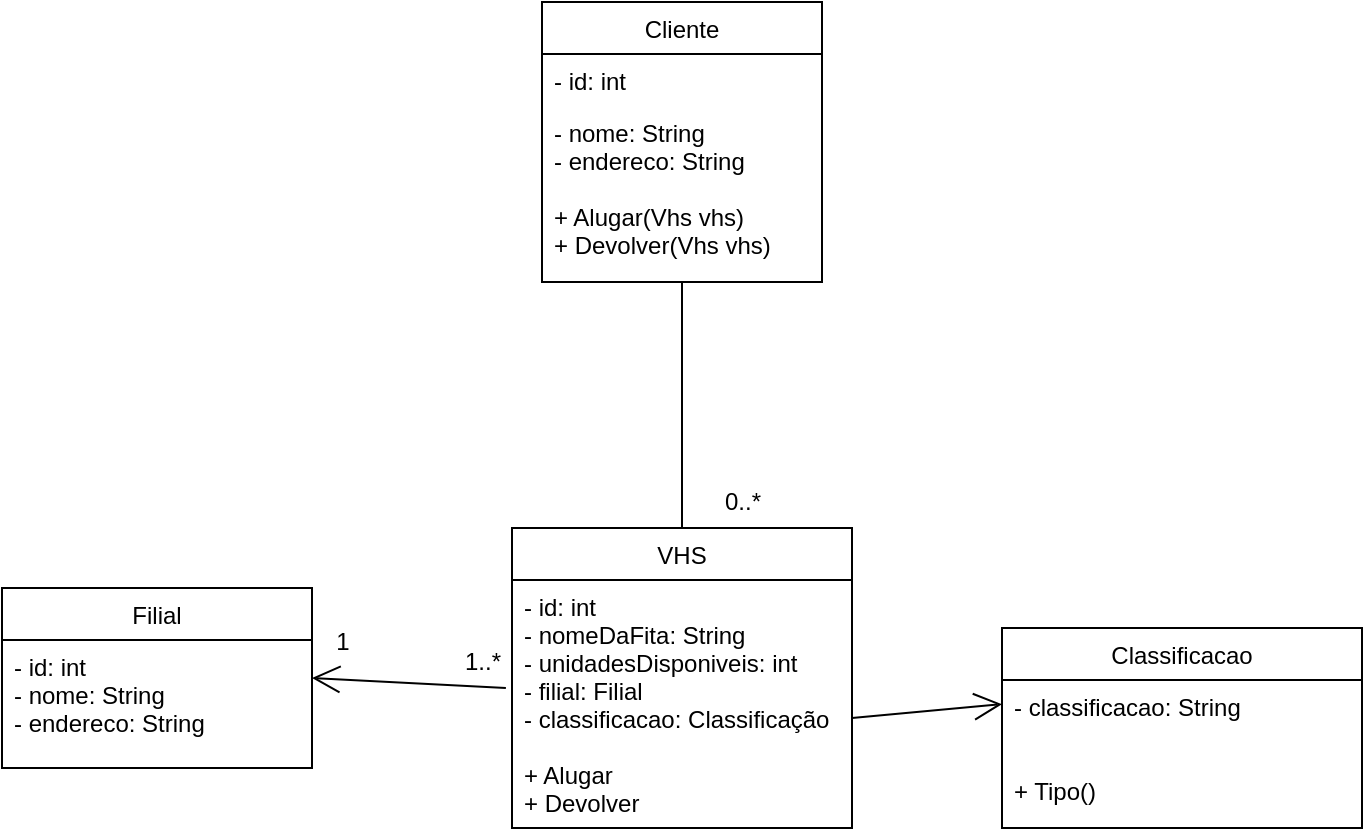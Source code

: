 <mxfile version="19.0.3" type="device"><diagram name="Page-1" id="e7e014a7-5840-1c2e-5031-d8a46d1fe8dd"><mxGraphModel dx="1018" dy="672" grid="1" gridSize="10" guides="1" tooltips="1" connect="1" arrows="1" fold="1" page="1" pageScale="1" pageWidth="1169" pageHeight="826" background="none" math="0" shadow="0"><root><mxCell id="0"/><mxCell id="1" parent="0"/><mxCell id="4XR5f-xG4OM3OZlN-Pbq-70" style="edgeStyle=orthogonalEdgeStyle;rounded=0;orthogonalLoop=1;jettySize=auto;html=1;endArrow=none;endFill=0;entryX=0.5;entryY=0;entryDx=0;entryDy=0;" parent="1" source="4XR5f-xG4OM3OZlN-Pbq-43" target="Ph4P2SBfxfUa0X_EmkRq-12" edge="1"><mxGeometry relative="1" as="geometry"><mxPoint x="390" y="350" as="targetPoint"/></mxGeometry></mxCell><mxCell id="4XR5f-xG4OM3OZlN-Pbq-43" value="Cliente" style="swimlane;fontStyle=0;childLayout=stackLayout;horizontal=1;startSize=26;fillColor=none;horizontalStack=0;resizeParent=1;resizeParentMax=0;resizeLast=0;collapsible=1;marginBottom=0;" parent="1" vertex="1"><mxGeometry x="290" y="150" width="140" height="140" as="geometry"/></mxCell><mxCell id="4XR5f-xG4OM3OZlN-Pbq-44" value="- id: int" style="text;strokeColor=none;fillColor=none;align=left;verticalAlign=top;spacingLeft=4;spacingRight=4;overflow=hidden;rotatable=0;points=[[0,0.5],[1,0.5]];portConstraint=eastwest;" parent="4XR5f-xG4OM3OZlN-Pbq-43" vertex="1"><mxGeometry y="26" width="140" height="26" as="geometry"/></mxCell><mxCell id="4XR5f-xG4OM3OZlN-Pbq-45" value="- nome: String&#10;- endereco: String&#10;&#10;+ Alugar(Vhs vhs)&#10;+ Devolver(Vhs vhs)" style="text;strokeColor=none;fillColor=none;align=left;verticalAlign=top;spacingLeft=4;spacingRight=4;overflow=hidden;rotatable=0;points=[[0,0.5],[1,0.5]];portConstraint=eastwest;" parent="4XR5f-xG4OM3OZlN-Pbq-43" vertex="1"><mxGeometry y="52" width="140" height="88" as="geometry"/></mxCell><mxCell id="4XR5f-xG4OM3OZlN-Pbq-47" value="Filial" style="swimlane;fontStyle=0;childLayout=stackLayout;horizontal=1;startSize=26;fillColor=none;horizontalStack=0;resizeParent=1;resizeParentMax=0;resizeLast=0;collapsible=1;marginBottom=0;" parent="1" vertex="1"><mxGeometry x="20" y="443" width="155" height="90" as="geometry"/></mxCell><mxCell id="4XR5f-xG4OM3OZlN-Pbq-49" value="- id: int&#10;- nome: String&#10;- endereco: String&#10;&#10;" style="text;strokeColor=none;fillColor=none;align=left;verticalAlign=top;spacingLeft=4;spacingRight=4;overflow=hidden;rotatable=0;points=[[0,0.5],[1,0.5]];portConstraint=eastwest;" parent="4XR5f-xG4OM3OZlN-Pbq-47" vertex="1"><mxGeometry y="26" width="155" height="64" as="geometry"/></mxCell><mxCell id="4XR5f-xG4OM3OZlN-Pbq-55" value="Classificacao" style="swimlane;fontStyle=0;childLayout=stackLayout;horizontal=1;startSize=26;fillColor=none;horizontalStack=0;resizeParent=1;resizeParentMax=0;resizeLast=0;collapsible=1;marginBottom=0;" parent="1" vertex="1"><mxGeometry x="520" y="463" width="180" height="100" as="geometry"/></mxCell><mxCell id="Ph4P2SBfxfUa0X_EmkRq-17" value="- classificacao: String&#10;&#10;&#10;+ Tipo()" style="text;strokeColor=none;fillColor=none;align=left;verticalAlign=top;spacingLeft=4;spacingRight=4;overflow=hidden;rotatable=0;points=[[0,0.5],[1,0.5]];portConstraint=eastwest;" parent="4XR5f-xG4OM3OZlN-Pbq-55" vertex="1"><mxGeometry y="26" width="180" height="74" as="geometry"/></mxCell><mxCell id="4XR5f-xG4OM3OZlN-Pbq-74" value="" style="endArrow=open;endFill=1;endSize=12;html=1;rounded=0;entryX=0;entryY=0.163;entryDx=0;entryDy=0;exitX=1;exitY=0.556;exitDx=0;exitDy=0;entryPerimeter=0;exitPerimeter=0;" parent="1" source="Ph4P2SBfxfUa0X_EmkRq-13" target="Ph4P2SBfxfUa0X_EmkRq-17" edge="1"><mxGeometry width="160" relative="1" as="geometry"><mxPoint x="445" y="518" as="sourcePoint"/><mxPoint x="552.5" y="325" as="targetPoint"/></mxGeometry></mxCell><mxCell id="4XR5f-xG4OM3OZlN-Pbq-75" value="" style="endArrow=open;endFill=1;endSize=12;html=1;rounded=0;entryX=1;entryY=0.5;entryDx=0;entryDy=0;exitX=-0.018;exitY=0.435;exitDx=0;exitDy=0;exitPerimeter=0;" parent="1" source="Ph4P2SBfxfUa0X_EmkRq-13" target="4XR5f-xG4OM3OZlN-Pbq-47" edge="1"><mxGeometry width="160" relative="1" as="geometry"><mxPoint x="445" y="543" as="sourcePoint"/><mxPoint x="620" y="350" as="targetPoint"/><Array as="points"/></mxGeometry></mxCell><mxCell id="Ph4P2SBfxfUa0X_EmkRq-12" value="VHS" style="swimlane;fontStyle=0;childLayout=stackLayout;horizontal=1;startSize=26;fillColor=none;horizontalStack=0;resizeParent=1;resizeParentMax=0;resizeLast=0;collapsible=1;marginBottom=0;" parent="1" vertex="1"><mxGeometry x="275" y="413" width="170" height="150" as="geometry"/></mxCell><mxCell id="Ph4P2SBfxfUa0X_EmkRq-13" value="- id: int&#10;- nomeDaFita: String&#10;- unidadesDisponiveis: int&#10;- filial: Filial&#10;- classificacao: Classificação&#10;&#10;+ Alugar&#10;+ Devolver" style="text;strokeColor=none;fillColor=none;align=left;verticalAlign=top;spacingLeft=4;spacingRight=4;overflow=hidden;rotatable=0;points=[[0,0.5],[1,0.5]];portConstraint=eastwest;" parent="Ph4P2SBfxfUa0X_EmkRq-12" vertex="1"><mxGeometry y="26" width="170" height="124" as="geometry"/></mxCell><mxCell id="FJP7MsS1V5bRmIftviUK-13" value="1" style="text;html=1;align=center;verticalAlign=middle;resizable=0;points=[];autosize=1;strokeColor=none;fillColor=none;" vertex="1" parent="1"><mxGeometry x="180" y="460" width="20" height="20" as="geometry"/></mxCell><mxCell id="FJP7MsS1V5bRmIftviUK-14" value="1..*" style="text;html=1;align=center;verticalAlign=middle;resizable=0;points=[];autosize=1;strokeColor=none;fillColor=none;" vertex="1" parent="1"><mxGeometry x="245" y="470" width="30" height="20" as="geometry"/></mxCell><mxCell id="FJP7MsS1V5bRmIftviUK-16" value="0..*" style="text;html=1;align=center;verticalAlign=middle;resizable=0;points=[];autosize=1;strokeColor=none;fillColor=none;" vertex="1" parent="1"><mxGeometry x="375" y="390" width="30" height="20" as="geometry"/></mxCell></root></mxGraphModel></diagram></mxfile>